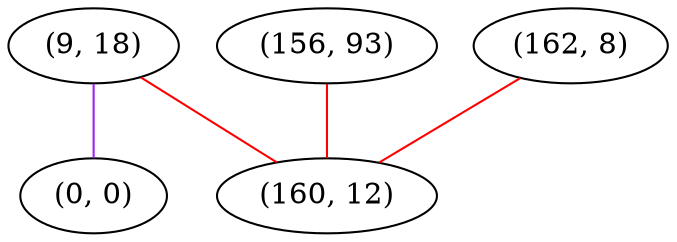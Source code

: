 graph "" {
"(9, 18)";
"(156, 93)";
"(0, 0)";
"(162, 8)";
"(160, 12)";
"(9, 18)" -- "(0, 0)"  [color=purple, key=0, weight=4];
"(9, 18)" -- "(160, 12)"  [color=red, key=0, weight=1];
"(156, 93)" -- "(160, 12)"  [color=red, key=0, weight=1];
"(162, 8)" -- "(160, 12)"  [color=red, key=0, weight=1];
}

